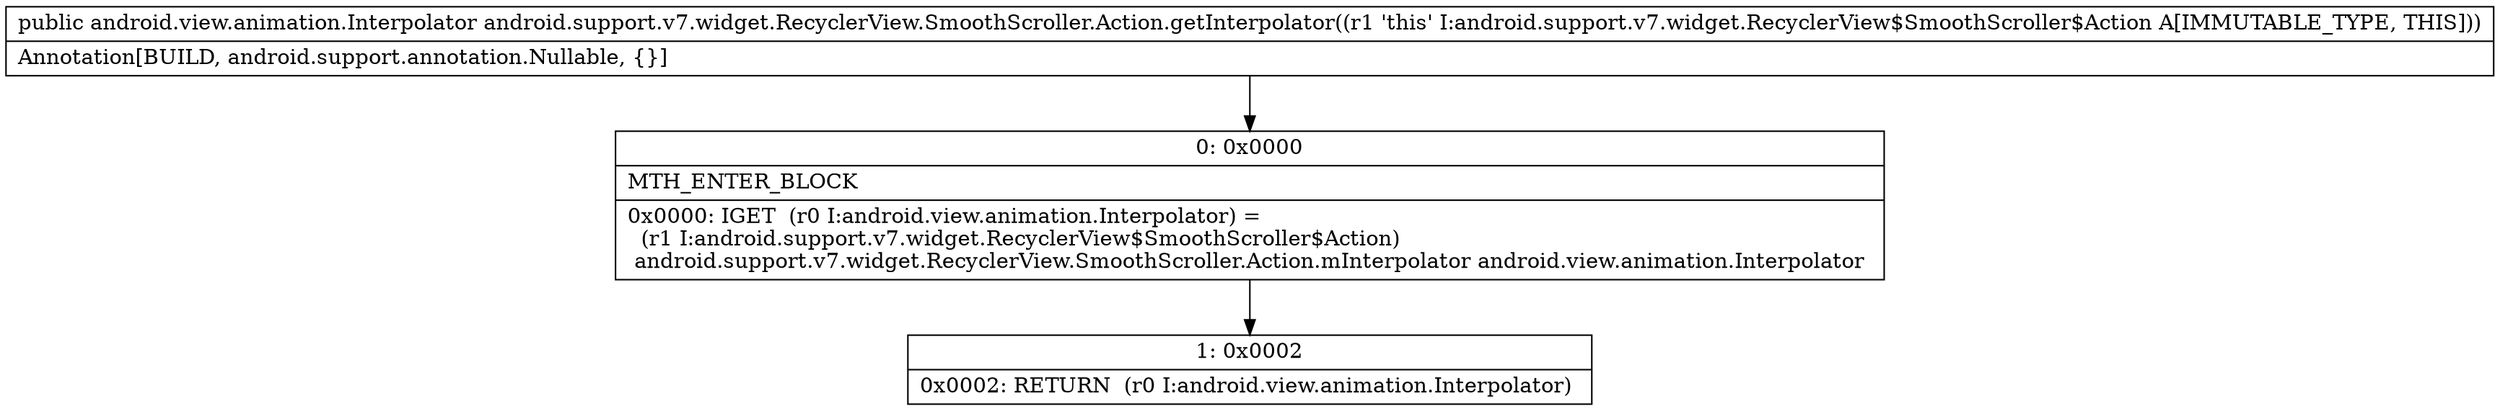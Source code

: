 digraph "CFG forandroid.support.v7.widget.RecyclerView.SmoothScroller.Action.getInterpolator()Landroid\/view\/animation\/Interpolator;" {
Node_0 [shape=record,label="{0\:\ 0x0000|MTH_ENTER_BLOCK\l|0x0000: IGET  (r0 I:android.view.animation.Interpolator) = \l  (r1 I:android.support.v7.widget.RecyclerView$SmoothScroller$Action)\l android.support.v7.widget.RecyclerView.SmoothScroller.Action.mInterpolator android.view.animation.Interpolator \l}"];
Node_1 [shape=record,label="{1\:\ 0x0002|0x0002: RETURN  (r0 I:android.view.animation.Interpolator) \l}"];
MethodNode[shape=record,label="{public android.view.animation.Interpolator android.support.v7.widget.RecyclerView.SmoothScroller.Action.getInterpolator((r1 'this' I:android.support.v7.widget.RecyclerView$SmoothScroller$Action A[IMMUTABLE_TYPE, THIS]))  | Annotation[BUILD, android.support.annotation.Nullable, \{\}]\l}"];
MethodNode -> Node_0;
Node_0 -> Node_1;
}

